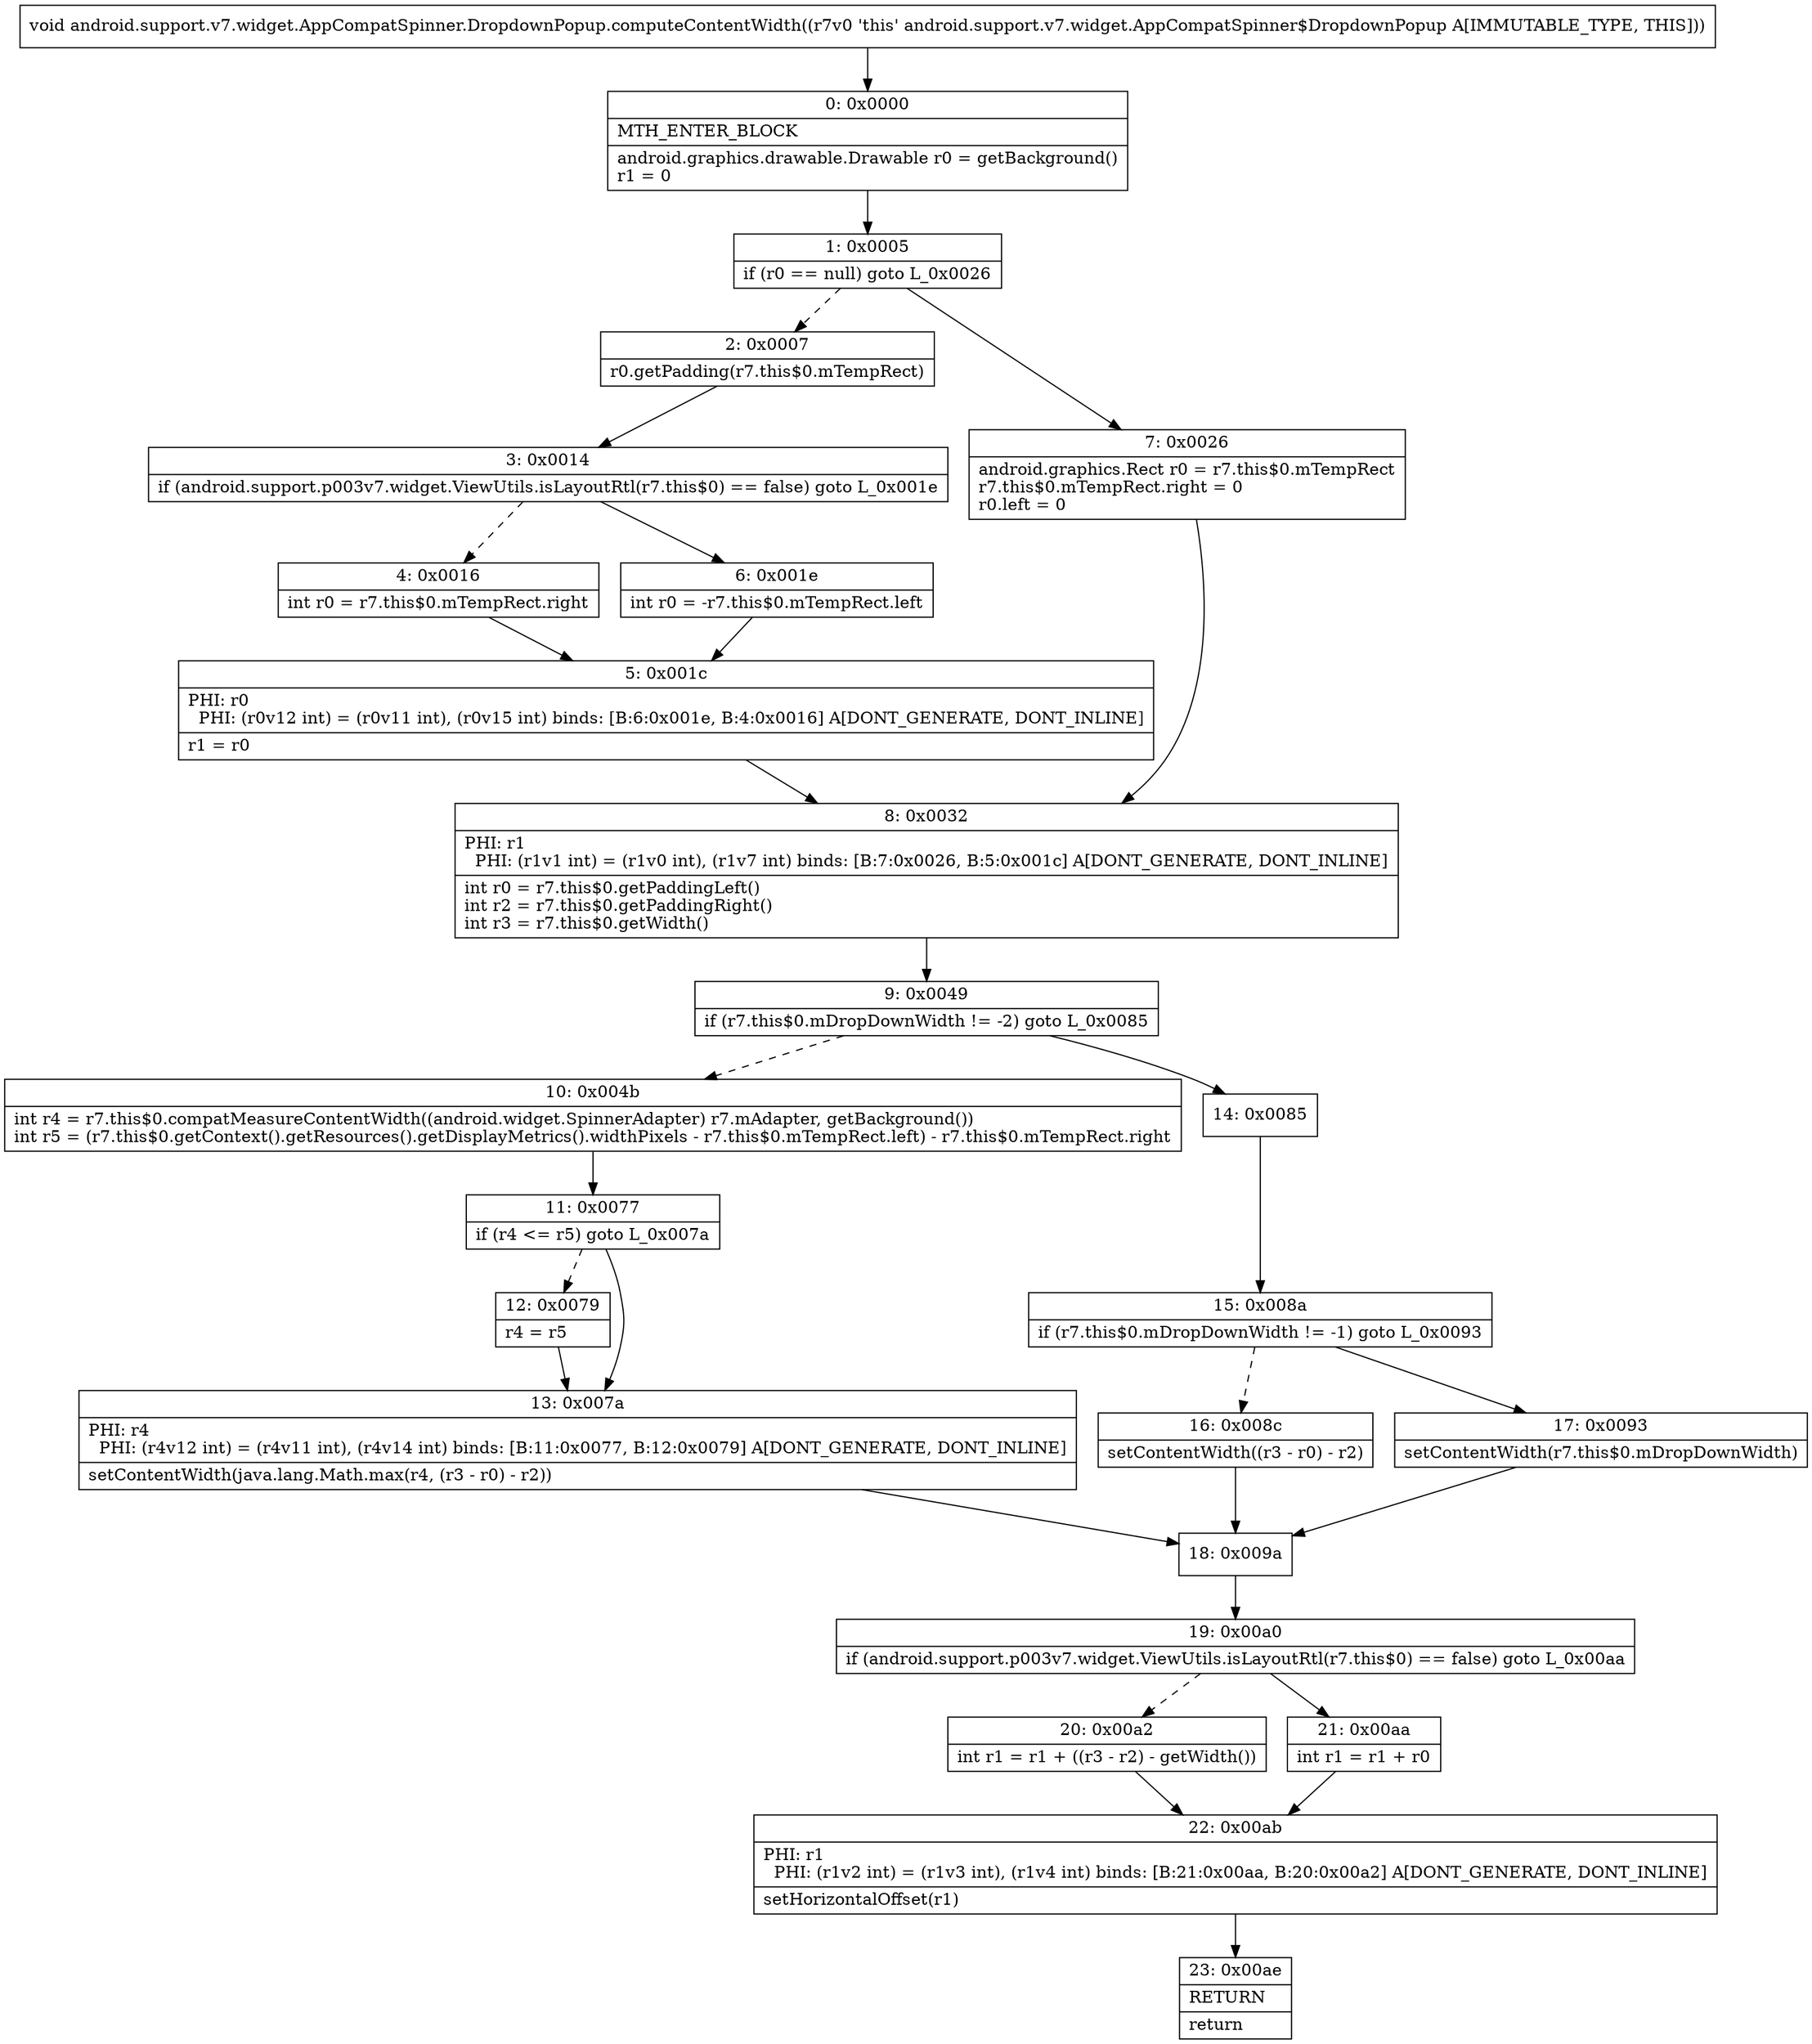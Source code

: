 digraph "CFG forandroid.support.v7.widget.AppCompatSpinner.DropdownPopup.computeContentWidth()V" {
Node_0 [shape=record,label="{0\:\ 0x0000|MTH_ENTER_BLOCK\l|android.graphics.drawable.Drawable r0 = getBackground()\lr1 = 0\l}"];
Node_1 [shape=record,label="{1\:\ 0x0005|if (r0 == null) goto L_0x0026\l}"];
Node_2 [shape=record,label="{2\:\ 0x0007|r0.getPadding(r7.this$0.mTempRect)\l}"];
Node_3 [shape=record,label="{3\:\ 0x0014|if (android.support.p003v7.widget.ViewUtils.isLayoutRtl(r7.this$0) == false) goto L_0x001e\l}"];
Node_4 [shape=record,label="{4\:\ 0x0016|int r0 = r7.this$0.mTempRect.right\l}"];
Node_5 [shape=record,label="{5\:\ 0x001c|PHI: r0 \l  PHI: (r0v12 int) = (r0v11 int), (r0v15 int) binds: [B:6:0x001e, B:4:0x0016] A[DONT_GENERATE, DONT_INLINE]\l|r1 = r0\l}"];
Node_6 [shape=record,label="{6\:\ 0x001e|int r0 = \-r7.this$0.mTempRect.left\l}"];
Node_7 [shape=record,label="{7\:\ 0x0026|android.graphics.Rect r0 = r7.this$0.mTempRect\lr7.this$0.mTempRect.right = 0\lr0.left = 0\l}"];
Node_8 [shape=record,label="{8\:\ 0x0032|PHI: r1 \l  PHI: (r1v1 int) = (r1v0 int), (r1v7 int) binds: [B:7:0x0026, B:5:0x001c] A[DONT_GENERATE, DONT_INLINE]\l|int r0 = r7.this$0.getPaddingLeft()\lint r2 = r7.this$0.getPaddingRight()\lint r3 = r7.this$0.getWidth()\l}"];
Node_9 [shape=record,label="{9\:\ 0x0049|if (r7.this$0.mDropDownWidth != \-2) goto L_0x0085\l}"];
Node_10 [shape=record,label="{10\:\ 0x004b|int r4 = r7.this$0.compatMeasureContentWidth((android.widget.SpinnerAdapter) r7.mAdapter, getBackground())\lint r5 = (r7.this$0.getContext().getResources().getDisplayMetrics().widthPixels \- r7.this$0.mTempRect.left) \- r7.this$0.mTempRect.right\l}"];
Node_11 [shape=record,label="{11\:\ 0x0077|if (r4 \<= r5) goto L_0x007a\l}"];
Node_12 [shape=record,label="{12\:\ 0x0079|r4 = r5\l}"];
Node_13 [shape=record,label="{13\:\ 0x007a|PHI: r4 \l  PHI: (r4v12 int) = (r4v11 int), (r4v14 int) binds: [B:11:0x0077, B:12:0x0079] A[DONT_GENERATE, DONT_INLINE]\l|setContentWidth(java.lang.Math.max(r4, (r3 \- r0) \- r2))\l}"];
Node_14 [shape=record,label="{14\:\ 0x0085}"];
Node_15 [shape=record,label="{15\:\ 0x008a|if (r7.this$0.mDropDownWidth != \-1) goto L_0x0093\l}"];
Node_16 [shape=record,label="{16\:\ 0x008c|setContentWidth((r3 \- r0) \- r2)\l}"];
Node_17 [shape=record,label="{17\:\ 0x0093|setContentWidth(r7.this$0.mDropDownWidth)\l}"];
Node_18 [shape=record,label="{18\:\ 0x009a}"];
Node_19 [shape=record,label="{19\:\ 0x00a0|if (android.support.p003v7.widget.ViewUtils.isLayoutRtl(r7.this$0) == false) goto L_0x00aa\l}"];
Node_20 [shape=record,label="{20\:\ 0x00a2|int r1 = r1 + ((r3 \- r2) \- getWidth())\l}"];
Node_21 [shape=record,label="{21\:\ 0x00aa|int r1 = r1 + r0\l}"];
Node_22 [shape=record,label="{22\:\ 0x00ab|PHI: r1 \l  PHI: (r1v2 int) = (r1v3 int), (r1v4 int) binds: [B:21:0x00aa, B:20:0x00a2] A[DONT_GENERATE, DONT_INLINE]\l|setHorizontalOffset(r1)\l}"];
Node_23 [shape=record,label="{23\:\ 0x00ae|RETURN\l|return\l}"];
MethodNode[shape=record,label="{void android.support.v7.widget.AppCompatSpinner.DropdownPopup.computeContentWidth((r7v0 'this' android.support.v7.widget.AppCompatSpinner$DropdownPopup A[IMMUTABLE_TYPE, THIS])) }"];
MethodNode -> Node_0;
Node_0 -> Node_1;
Node_1 -> Node_2[style=dashed];
Node_1 -> Node_7;
Node_2 -> Node_3;
Node_3 -> Node_4[style=dashed];
Node_3 -> Node_6;
Node_4 -> Node_5;
Node_5 -> Node_8;
Node_6 -> Node_5;
Node_7 -> Node_8;
Node_8 -> Node_9;
Node_9 -> Node_10[style=dashed];
Node_9 -> Node_14;
Node_10 -> Node_11;
Node_11 -> Node_12[style=dashed];
Node_11 -> Node_13;
Node_12 -> Node_13;
Node_13 -> Node_18;
Node_14 -> Node_15;
Node_15 -> Node_16[style=dashed];
Node_15 -> Node_17;
Node_16 -> Node_18;
Node_17 -> Node_18;
Node_18 -> Node_19;
Node_19 -> Node_20[style=dashed];
Node_19 -> Node_21;
Node_20 -> Node_22;
Node_21 -> Node_22;
Node_22 -> Node_23;
}

